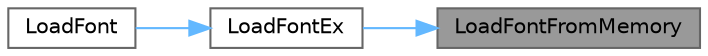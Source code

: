 digraph "LoadFontFromMemory"
{
 // LATEX_PDF_SIZE
  bgcolor="transparent";
  edge [fontname=Helvetica,fontsize=10,labelfontname=Helvetica,labelfontsize=10];
  node [fontname=Helvetica,fontsize=10,shape=box,height=0.2,width=0.4];
  rankdir="RL";
  Node1 [id="Node000001",label="LoadFontFromMemory",height=0.2,width=0.4,color="gray40", fillcolor="grey60", style="filled", fontcolor="black",tooltip=" "];
  Node1 -> Node2 [id="edge5_Node000001_Node000002",dir="back",color="steelblue1",style="solid",tooltip=" "];
  Node2 [id="Node000002",label="LoadFontEx",height=0.2,width=0.4,color="grey40", fillcolor="white", style="filled",URL="$_classes_2lib_2rtext_8c.html#ab0d4d79244a953e7dff301fcf7862502",tooltip=" "];
  Node2 -> Node3 [id="edge6_Node000002_Node000003",dir="back",color="steelblue1",style="solid",tooltip=" "];
  Node3 [id="Node000003",label="LoadFont",height=0.2,width=0.4,color="grey40", fillcolor="white", style="filled",URL="$_classes_2lib_2rtext_8c.html#a3af0b11c77b23684cd8c95127b39929c",tooltip=" "];
}
